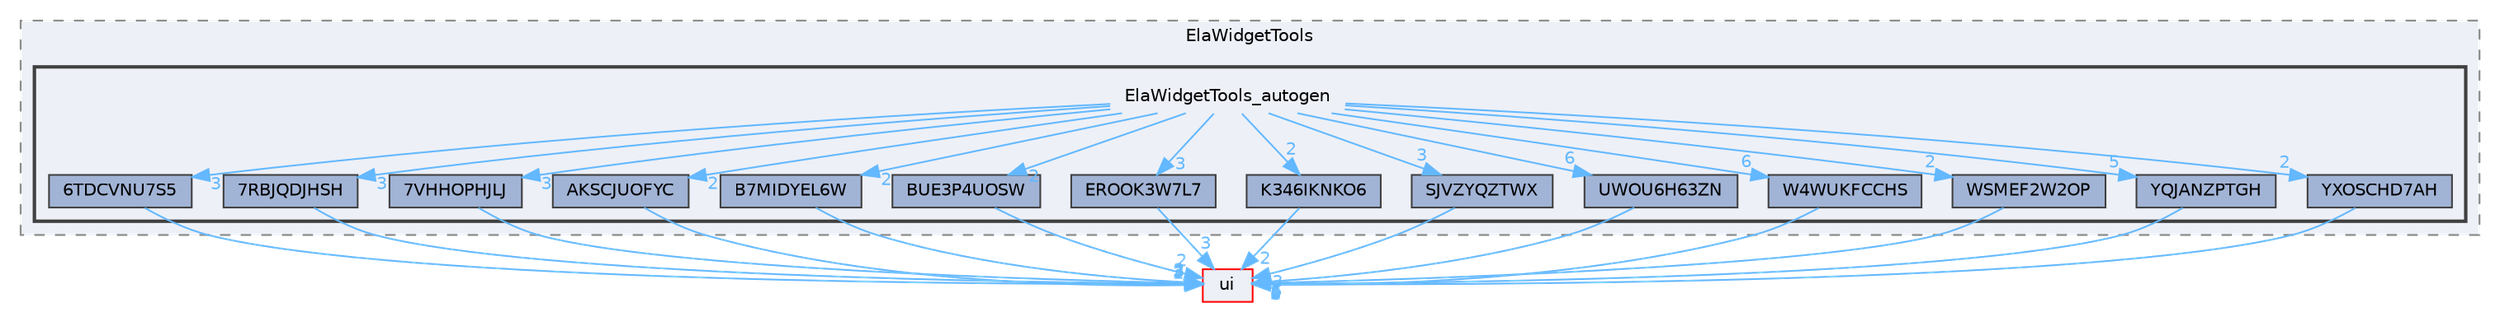 digraph "ElaWidgetTools_autogen"
{
 // LATEX_PDF_SIZE
  bgcolor="transparent";
  edge [fontname=Helvetica,fontsize=10,labelfontname=Helvetica,labelfontsize=10];
  node [fontname=Helvetica,fontsize=10,shape=box,height=0.2,width=0.4];
  compound=true
  subgraph clusterdir_cf9c904c6a5cf61fb3a59011846e8f53 {
    graph [ bgcolor="#edf0f7", pencolor="grey50", label="ElaWidgetTools", fontname=Helvetica,fontsize=10 style="filled,dashed", URL="dir_cf9c904c6a5cf61fb3a59011846e8f53.html",tooltip=""]
  subgraph clusterdir_b7f4e611935c48702b9c513ed8803feb {
    graph [ bgcolor="#edf0f7", pencolor="grey25", label="", fontname=Helvetica,fontsize=10 style="filled,bold", URL="dir_b7f4e611935c48702b9c513ed8803feb.html",tooltip=""]
    dir_b7f4e611935c48702b9c513ed8803feb [shape=plaintext, label="ElaWidgetTools_autogen"];
  dir_bdf46b0f38c022634e401d8147eb50bf [label="6TDCVNU7S5", fillcolor="#a2b4d6", color="grey25", style="filled", URL="dir_bdf46b0f38c022634e401d8147eb50bf.html",tooltip=""];
  dir_0b3d089be223f22a313cdbb8e08ccf5c [label="7RBJQDJHSH", fillcolor="#a2b4d6", color="grey25", style="filled", URL="dir_0b3d089be223f22a313cdbb8e08ccf5c.html",tooltip=""];
  dir_450d1d9b799dd790991bbafad7565634 [label="7VHHOPHJLJ", fillcolor="#a2b4d6", color="grey25", style="filled", URL="dir_450d1d9b799dd790991bbafad7565634.html",tooltip=""];
  dir_49b8190676e13f22bda6b2b3b4d75f28 [label="AKSCJUOFYC", fillcolor="#a2b4d6", color="grey25", style="filled", URL="dir_49b8190676e13f22bda6b2b3b4d75f28.html",tooltip=""];
  dir_b175d0151a717b4cc1e0b7709fb7b2cb [label="B7MIDYEL6W", fillcolor="#a2b4d6", color="grey25", style="filled", URL="dir_b175d0151a717b4cc1e0b7709fb7b2cb.html",tooltip=""];
  dir_d94a54c48b27ae67dd614f34cd265e4c [label="BUE3P4UOSW", fillcolor="#a2b4d6", color="grey25", style="filled", URL="dir_d94a54c48b27ae67dd614f34cd265e4c.html",tooltip=""];
  dir_7228120eebff1cfdff7266667d53570f [label="EROOK3W7L7", fillcolor="#a2b4d6", color="grey25", style="filled", URL="dir_7228120eebff1cfdff7266667d53570f.html",tooltip=""];
  dir_dea314d2c07c92a1c3b47409857907af [label="K346IKNKO6", fillcolor="#a2b4d6", color="grey25", style="filled", URL="dir_dea314d2c07c92a1c3b47409857907af.html",tooltip=""];
  dir_a054c71684afd44ad7cd5310a87ad9c8 [label="SJVZYQZTWX", fillcolor="#a2b4d6", color="grey25", style="filled", URL="dir_a054c71684afd44ad7cd5310a87ad9c8.html",tooltip=""];
  dir_7d5c10ba822e4b1a0ea6284816cb0959 [label="UWOU6H63ZN", fillcolor="#a2b4d6", color="grey25", style="filled", URL="dir_7d5c10ba822e4b1a0ea6284816cb0959.html",tooltip=""];
  dir_e41a0bba4e4526ee870346f94fbab954 [label="W4WUKFCCHS", fillcolor="#a2b4d6", color="grey25", style="filled", URL="dir_e41a0bba4e4526ee870346f94fbab954.html",tooltip=""];
  dir_1df5eb9b981acd02bffbc2a8b6eaf523 [label="WSMEF2W2OP", fillcolor="#a2b4d6", color="grey25", style="filled", URL="dir_1df5eb9b981acd02bffbc2a8b6eaf523.html",tooltip=""];
  dir_d29a525f45bbcff256804f51a61133ae [label="YQJANZPTGH", fillcolor="#a2b4d6", color="grey25", style="filled", URL="dir_d29a525f45bbcff256804f51a61133ae.html",tooltip=""];
  dir_f154fdae8db3e4010109f4f932894bae [label="YXOSCHD7AH", fillcolor="#a2b4d6", color="grey25", style="filled", URL="dir_f154fdae8db3e4010109f4f932894bae.html",tooltip=""];
  }
  }
  dir_1788f8309b1a812dcb800a185471cf6c [label="ui", fillcolor="#edf0f7", color="red", style="filled", URL="dir_1788f8309b1a812dcb800a185471cf6c.html",tooltip=""];
  dir_b7f4e611935c48702b9c513ed8803feb->dir_0b3d089be223f22a313cdbb8e08ccf5c [headlabel="3", labeldistance=1.5 headhref="dir_000087_000016.html" href="dir_000087_000016.html" color="steelblue1" fontcolor="steelblue1"];
  dir_b7f4e611935c48702b9c513ed8803feb->dir_1df5eb9b981acd02bffbc2a8b6eaf523 [headlabel="2", labeldistance=1.5 headhref="dir_000087_000373.html" href="dir_000087_000373.html" color="steelblue1" fontcolor="steelblue1"];
  dir_b7f4e611935c48702b9c513ed8803feb->dir_450d1d9b799dd790991bbafad7565634 [headlabel="3", labeldistance=1.5 headhref="dir_000087_000018.html" href="dir_000087_000018.html" color="steelblue1" fontcolor="steelblue1"];
  dir_b7f4e611935c48702b9c513ed8803feb->dir_49b8190676e13f22bda6b2b3b4d75f28 [headlabel="2", labeldistance=1.5 headhref="dir_000087_000024.html" href="dir_000087_000024.html" color="steelblue1" fontcolor="steelblue1"];
  dir_b7f4e611935c48702b9c513ed8803feb->dir_7228120eebff1cfdff7266667d53570f [headlabel="3", labeldistance=1.5 headhref="dir_000087_000090.html" href="dir_000087_000090.html" color="steelblue1" fontcolor="steelblue1"];
  dir_b7f4e611935c48702b9c513ed8803feb->dir_7d5c10ba822e4b1a0ea6284816cb0959 [headlabel="6", labeldistance=1.5 headhref="dir_000087_000359.html" href="dir_000087_000359.html" color="steelblue1" fontcolor="steelblue1"];
  dir_b7f4e611935c48702b9c513ed8803feb->dir_a054c71684afd44ad7cd5310a87ad9c8 [headlabel="3", labeldistance=1.5 headhref="dir_000087_000326.html" href="dir_000087_000326.html" color="steelblue1" fontcolor="steelblue1"];
  dir_b7f4e611935c48702b9c513ed8803feb->dir_b175d0151a717b4cc1e0b7709fb7b2cb [headlabel="2", labeldistance=1.5 headhref="dir_000087_000037.html" href="dir_000087_000037.html" color="steelblue1" fontcolor="steelblue1"];
  dir_b7f4e611935c48702b9c513ed8803feb->dir_bdf46b0f38c022634e401d8147eb50bf [headlabel="3", labeldistance=1.5 headhref="dir_000087_000013.html" href="dir_000087_000013.html" color="steelblue1" fontcolor="steelblue1"];
  dir_b7f4e611935c48702b9c513ed8803feb->dir_d29a525f45bbcff256804f51a61133ae [headlabel="5", labeldistance=1.5 headhref="dir_000087_000376.html" href="dir_000087_000376.html" color="steelblue1" fontcolor="steelblue1"];
  dir_b7f4e611935c48702b9c513ed8803feb->dir_d94a54c48b27ae67dd614f34cd265e4c [headlabel="2", labeldistance=1.5 headhref="dir_000087_000040.html" href="dir_000087_000040.html" color="steelblue1" fontcolor="steelblue1"];
  dir_b7f4e611935c48702b9c513ed8803feb->dir_dea314d2c07c92a1c3b47409857907af [headlabel="2", labeldistance=1.5 headhref="dir_000087_000163.html" href="dir_000087_000163.html" color="steelblue1" fontcolor="steelblue1"];
  dir_b7f4e611935c48702b9c513ed8803feb->dir_e41a0bba4e4526ee870346f94fbab954 [headlabel="6", labeldistance=1.5 headhref="dir_000087_000369.html" href="dir_000087_000369.html" color="steelblue1" fontcolor="steelblue1"];
  dir_b7f4e611935c48702b9c513ed8803feb->dir_f154fdae8db3e4010109f4f932894bae [headlabel="2", labeldistance=1.5 headhref="dir_000087_000378.html" href="dir_000087_000378.html" color="steelblue1" fontcolor="steelblue1"];
  dir_bdf46b0f38c022634e401d8147eb50bf->dir_1788f8309b1a812dcb800a185471cf6c [headlabel="3", labeldistance=1.5 headhref="dir_000013_000351.html" href="dir_000013_000351.html" color="steelblue1" fontcolor="steelblue1"];
  dir_0b3d089be223f22a313cdbb8e08ccf5c->dir_1788f8309b1a812dcb800a185471cf6c [headlabel="3", labeldistance=1.5 headhref="dir_000016_000351.html" href="dir_000016_000351.html" color="steelblue1" fontcolor="steelblue1"];
  dir_450d1d9b799dd790991bbafad7565634->dir_1788f8309b1a812dcb800a185471cf6c [headlabel="3", labeldistance=1.5 headhref="dir_000018_000351.html" href="dir_000018_000351.html" color="steelblue1" fontcolor="steelblue1"];
  dir_49b8190676e13f22bda6b2b3b4d75f28->dir_1788f8309b1a812dcb800a185471cf6c [headlabel="2", labeldistance=1.5 headhref="dir_000024_000351.html" href="dir_000024_000351.html" color="steelblue1" fontcolor="steelblue1"];
  dir_b175d0151a717b4cc1e0b7709fb7b2cb->dir_1788f8309b1a812dcb800a185471cf6c [headlabel="2", labeldistance=1.5 headhref="dir_000037_000351.html" href="dir_000037_000351.html" color="steelblue1" fontcolor="steelblue1"];
  dir_d94a54c48b27ae67dd614f34cd265e4c->dir_1788f8309b1a812dcb800a185471cf6c [headlabel="2", labeldistance=1.5 headhref="dir_000040_000351.html" href="dir_000040_000351.html" color="steelblue1" fontcolor="steelblue1"];
  dir_7228120eebff1cfdff7266667d53570f->dir_1788f8309b1a812dcb800a185471cf6c [headlabel="3", labeldistance=1.5 headhref="dir_000090_000351.html" href="dir_000090_000351.html" color="steelblue1" fontcolor="steelblue1"];
  dir_dea314d2c07c92a1c3b47409857907af->dir_1788f8309b1a812dcb800a185471cf6c [headlabel="2", labeldistance=1.5 headhref="dir_000163_000351.html" href="dir_000163_000351.html" color="steelblue1" fontcolor="steelblue1"];
  dir_a054c71684afd44ad7cd5310a87ad9c8->dir_1788f8309b1a812dcb800a185471cf6c [headlabel="3", labeldistance=1.5 headhref="dir_000326_000351.html" href="dir_000326_000351.html" color="steelblue1" fontcolor="steelblue1"];
  dir_7d5c10ba822e4b1a0ea6284816cb0959->dir_1788f8309b1a812dcb800a185471cf6c [headlabel="6", labeldistance=1.5 headhref="dir_000359_000351.html" href="dir_000359_000351.html" color="steelblue1" fontcolor="steelblue1"];
  dir_e41a0bba4e4526ee870346f94fbab954->dir_1788f8309b1a812dcb800a185471cf6c [headlabel="6", labeldistance=1.5 headhref="dir_000369_000351.html" href="dir_000369_000351.html" color="steelblue1" fontcolor="steelblue1"];
  dir_1df5eb9b981acd02bffbc2a8b6eaf523->dir_1788f8309b1a812dcb800a185471cf6c [headlabel="2", labeldistance=1.5 headhref="dir_000373_000351.html" href="dir_000373_000351.html" color="steelblue1" fontcolor="steelblue1"];
  dir_d29a525f45bbcff256804f51a61133ae->dir_1788f8309b1a812dcb800a185471cf6c [headlabel="5", labeldistance=1.5 headhref="dir_000376_000351.html" href="dir_000376_000351.html" color="steelblue1" fontcolor="steelblue1"];
  dir_f154fdae8db3e4010109f4f932894bae->dir_1788f8309b1a812dcb800a185471cf6c [headlabel="2", labeldistance=1.5 headhref="dir_000378_000351.html" href="dir_000378_000351.html" color="steelblue1" fontcolor="steelblue1"];
}
